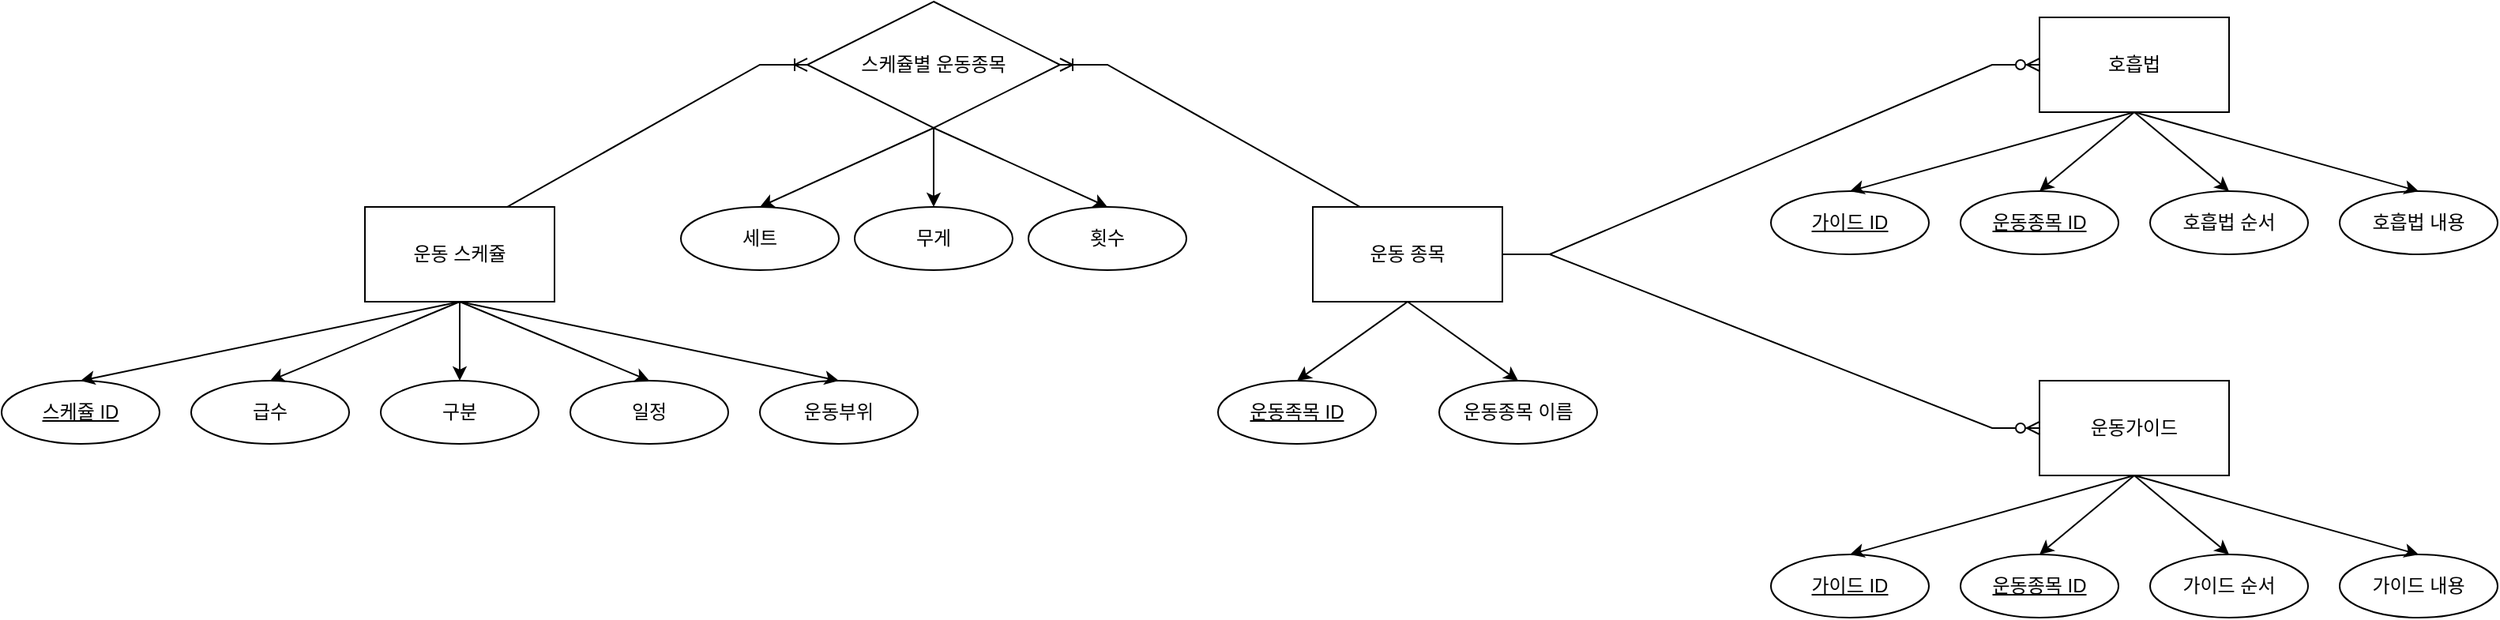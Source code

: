 <mxfile version="18.1.3" type="device"><diagram id="R2lEEEUBdFMjLlhIrx00" name="Page-1"><mxGraphModel dx="1673" dy="820" grid="1" gridSize="10" guides="1" tooltips="1" connect="1" arrows="1" fold="1" page="1" pageScale="1" pageWidth="3300" pageHeight="4681" math="0" shadow="0" extFonts="Permanent Marker^https://fonts.googleapis.com/css?family=Permanent+Marker"><root><mxCell id="0"/><mxCell id="1" parent="0"/><mxCell id="7VOTSlNJ6LZasbRjU2oJ-2" value="운동 스케쥴" style="whiteSpace=wrap;html=1;align=center;" vertex="1" parent="1"><mxGeometry x="1240" y="2730" width="120" height="60" as="geometry"/></mxCell><mxCell id="7VOTSlNJ6LZasbRjU2oJ-3" value="스케쥴 ID" style="ellipse;whiteSpace=wrap;html=1;align=center;fontStyle=4;" vertex="1" parent="1"><mxGeometry x="1010" y="2840" width="100" height="40" as="geometry"/></mxCell><mxCell id="7VOTSlNJ6LZasbRjU2oJ-5" value="급수" style="ellipse;whiteSpace=wrap;html=1;align=center;" vertex="1" parent="1"><mxGeometry x="1130" y="2840" width="100" height="40" as="geometry"/></mxCell><mxCell id="7VOTSlNJ6LZasbRjU2oJ-6" value="일정" style="ellipse;whiteSpace=wrap;html=1;align=center;" vertex="1" parent="1"><mxGeometry x="1370" y="2840" width="100" height="40" as="geometry"/></mxCell><mxCell id="7VOTSlNJ6LZasbRjU2oJ-7" value="운동부위" style="ellipse;whiteSpace=wrap;html=1;align=center;" vertex="1" parent="1"><mxGeometry x="1490" y="2840" width="100" height="40" as="geometry"/></mxCell><mxCell id="7VOTSlNJ6LZasbRjU2oJ-8" value="구분" style="ellipse;whiteSpace=wrap;html=1;align=center;" vertex="1" parent="1"><mxGeometry x="1250" y="2840" width="100" height="40" as="geometry"/></mxCell><mxCell id="7VOTSlNJ6LZasbRjU2oJ-11" value="" style="endArrow=classic;html=1;rounded=0;exitX=0.5;exitY=1;exitDx=0;exitDy=0;entryX=0.5;entryY=0;entryDx=0;entryDy=0;" edge="1" parent="1" source="7VOTSlNJ6LZasbRjU2oJ-2" target="7VOTSlNJ6LZasbRjU2oJ-3"><mxGeometry width="50" height="50" relative="1" as="geometry"><mxPoint x="1290" y="2880" as="sourcePoint"/><mxPoint x="1340" y="2830" as="targetPoint"/></mxGeometry></mxCell><mxCell id="7VOTSlNJ6LZasbRjU2oJ-12" value="" style="endArrow=classic;html=1;rounded=0;exitX=0.5;exitY=1;exitDx=0;exitDy=0;entryX=0.5;entryY=0;entryDx=0;entryDy=0;" edge="1" parent="1" source="7VOTSlNJ6LZasbRjU2oJ-2" target="7VOTSlNJ6LZasbRjU2oJ-7"><mxGeometry width="50" height="50" relative="1" as="geometry"><mxPoint x="1310" y="2800" as="sourcePoint"/><mxPoint x="1070" y="2870" as="targetPoint"/></mxGeometry></mxCell><mxCell id="7VOTSlNJ6LZasbRjU2oJ-13" value="" style="endArrow=classic;html=1;rounded=0;entryX=0.5;entryY=0;entryDx=0;entryDy=0;" edge="1" parent="1" target="7VOTSlNJ6LZasbRjU2oJ-5"><mxGeometry width="50" height="50" relative="1" as="geometry"><mxPoint x="1300" y="2790" as="sourcePoint"/><mxPoint x="1080" y="2880" as="targetPoint"/></mxGeometry></mxCell><mxCell id="7VOTSlNJ6LZasbRjU2oJ-14" value="" style="endArrow=classic;html=1;rounded=0;entryX=0.5;entryY=0;entryDx=0;entryDy=0;" edge="1" parent="1" target="7VOTSlNJ6LZasbRjU2oJ-8"><mxGeometry width="50" height="50" relative="1" as="geometry"><mxPoint x="1300" y="2790" as="sourcePoint"/><mxPoint x="1080" y="2880" as="targetPoint"/></mxGeometry></mxCell><mxCell id="7VOTSlNJ6LZasbRjU2oJ-15" value="" style="endArrow=classic;html=1;rounded=0;entryX=0.5;entryY=0;entryDx=0;entryDy=0;" edge="1" parent="1" target="7VOTSlNJ6LZasbRjU2oJ-6"><mxGeometry width="50" height="50" relative="1" as="geometry"><mxPoint x="1300" y="2790" as="sourcePoint"/><mxPoint x="1100" y="2900" as="targetPoint"/></mxGeometry></mxCell><mxCell id="7VOTSlNJ6LZasbRjU2oJ-16" value="운동 종목" style="whiteSpace=wrap;html=1;align=center;" vertex="1" parent="1"><mxGeometry x="1840" y="2730" width="120" height="60" as="geometry"/></mxCell><mxCell id="7VOTSlNJ6LZasbRjU2oJ-17" value="운동족목 ID" style="ellipse;whiteSpace=wrap;html=1;align=center;fontStyle=4;" vertex="1" parent="1"><mxGeometry x="1780" y="2840" width="100" height="40" as="geometry"/></mxCell><mxCell id="7VOTSlNJ6LZasbRjU2oJ-18" value="운동종목 이름" style="ellipse;whiteSpace=wrap;html=1;align=center;" vertex="1" parent="1"><mxGeometry x="1920" y="2840" width="100" height="40" as="geometry"/></mxCell><mxCell id="7VOTSlNJ6LZasbRjU2oJ-22" value="" style="endArrow=classic;html=1;rounded=0;exitX=0.5;exitY=1;exitDx=0;exitDy=0;entryX=0.5;entryY=0;entryDx=0;entryDy=0;" edge="1" source="7VOTSlNJ6LZasbRjU2oJ-16" target="7VOTSlNJ6LZasbRjU2oJ-17" parent="1"><mxGeometry width="50" height="50" relative="1" as="geometry"><mxPoint x="1840" y="2880" as="sourcePoint"/><mxPoint x="1890" y="2830" as="targetPoint"/></mxGeometry></mxCell><mxCell id="7VOTSlNJ6LZasbRjU2oJ-24" value="" style="endArrow=classic;html=1;rounded=0;entryX=0.5;entryY=0;entryDx=0;entryDy=0;exitX=0.5;exitY=1;exitDx=0;exitDy=0;" edge="1" target="7VOTSlNJ6LZasbRjU2oJ-18" parent="1" source="7VOTSlNJ6LZasbRjU2oJ-16"><mxGeometry width="50" height="50" relative="1" as="geometry"><mxPoint x="1890" y="2790" as="sourcePoint"/><mxPoint x="1670" y="2880" as="targetPoint"/></mxGeometry></mxCell><mxCell id="7VOTSlNJ6LZasbRjU2oJ-30" value="스케쥴별 운동종목" style="shape=rhombus;perimeter=rhombusPerimeter;whiteSpace=wrap;html=1;align=center;" vertex="1" parent="1"><mxGeometry x="1520" y="2600" width="160" height="80" as="geometry"/></mxCell><mxCell id="7VOTSlNJ6LZasbRjU2oJ-32" value="" style="edgeStyle=entityRelationEdgeStyle;fontSize=12;html=1;endArrow=ERoneToMany;rounded=0;entryX=0;entryY=0.5;entryDx=0;entryDy=0;exitX=0.5;exitY=0;exitDx=0;exitDy=0;" edge="1" parent="1" source="7VOTSlNJ6LZasbRjU2oJ-2" target="7VOTSlNJ6LZasbRjU2oJ-30"><mxGeometry width="100" height="100" relative="1" as="geometry"><mxPoint x="1300" y="2660" as="sourcePoint"/><mxPoint x="1370" y="2630" as="targetPoint"/></mxGeometry></mxCell><mxCell id="7VOTSlNJ6LZasbRjU2oJ-33" value="" style="edgeStyle=entityRelationEdgeStyle;fontSize=12;html=1;endArrow=ERoneToMany;rounded=0;exitX=0.5;exitY=0;exitDx=0;exitDy=0;entryX=1;entryY=0.5;entryDx=0;entryDy=0;" edge="1" parent="1" source="7VOTSlNJ6LZasbRjU2oJ-16" target="7VOTSlNJ6LZasbRjU2oJ-30"><mxGeometry width="100" height="100" relative="1" as="geometry"><mxPoint x="1590" y="2740" as="sourcePoint"/><mxPoint x="1710" y="2600" as="targetPoint"/></mxGeometry></mxCell><mxCell id="7VOTSlNJ6LZasbRjU2oJ-34" value="세트" style="ellipse;whiteSpace=wrap;html=1;align=center;" vertex="1" parent="1"><mxGeometry x="1440" y="2730" width="100" height="40" as="geometry"/></mxCell><mxCell id="7VOTSlNJ6LZasbRjU2oJ-35" value="무게" style="ellipse;whiteSpace=wrap;html=1;align=center;" vertex="1" parent="1"><mxGeometry x="1550" y="2730" width="100" height="40" as="geometry"/></mxCell><mxCell id="7VOTSlNJ6LZasbRjU2oJ-36" value="횟수" style="ellipse;whiteSpace=wrap;html=1;align=center;" vertex="1" parent="1"><mxGeometry x="1660" y="2730" width="100" height="40" as="geometry"/></mxCell><mxCell id="7VOTSlNJ6LZasbRjU2oJ-37" value="" style="endArrow=classic;html=1;rounded=0;exitX=0.5;exitY=1;exitDx=0;exitDy=0;entryX=0.5;entryY=0;entryDx=0;entryDy=0;" edge="1" parent="1" source="7VOTSlNJ6LZasbRjU2oJ-30" target="7VOTSlNJ6LZasbRjU2oJ-34"><mxGeometry width="50" height="50" relative="1" as="geometry"><mxPoint x="1310" y="2800" as="sourcePoint"/><mxPoint x="1550" y="2870" as="targetPoint"/></mxGeometry></mxCell><mxCell id="7VOTSlNJ6LZasbRjU2oJ-38" value="" style="endArrow=classic;html=1;rounded=0;exitX=0.5;exitY=1;exitDx=0;exitDy=0;entryX=0.5;entryY=0;entryDx=0;entryDy=0;" edge="1" parent="1" source="7VOTSlNJ6LZasbRjU2oJ-30" target="7VOTSlNJ6LZasbRjU2oJ-36"><mxGeometry width="50" height="50" relative="1" as="geometry"><mxPoint x="1320" y="2810" as="sourcePoint"/><mxPoint x="1560" y="2880" as="targetPoint"/></mxGeometry></mxCell><mxCell id="7VOTSlNJ6LZasbRjU2oJ-39" value="" style="endArrow=classic;html=1;rounded=0;exitX=0.5;exitY=1;exitDx=0;exitDy=0;entryX=0.5;entryY=0;entryDx=0;entryDy=0;" edge="1" parent="1" source="7VOTSlNJ6LZasbRjU2oJ-30" target="7VOTSlNJ6LZasbRjU2oJ-35"><mxGeometry width="50" height="50" relative="1" as="geometry"><mxPoint x="1370" y="2740" as="sourcePoint"/><mxPoint x="1610" y="2810" as="targetPoint"/></mxGeometry></mxCell><mxCell id="7VOTSlNJ6LZasbRjU2oJ-40" value="가이드 ID" style="ellipse;whiteSpace=wrap;html=1;align=center;fontStyle=4;" vertex="1" parent="1"><mxGeometry x="2130" y="2950" width="100" height="40" as="geometry"/></mxCell><mxCell id="7VOTSlNJ6LZasbRjU2oJ-41" value="가이드 순서" style="ellipse;whiteSpace=wrap;html=1;align=center;" vertex="1" parent="1"><mxGeometry x="2370" y="2950" width="100" height="40" as="geometry"/></mxCell><mxCell id="7VOTSlNJ6LZasbRjU2oJ-44" value="가이드 내용" style="ellipse;whiteSpace=wrap;html=1;align=center;" vertex="1" parent="1"><mxGeometry x="2490" y="2950" width="100" height="40" as="geometry"/></mxCell><mxCell id="7VOTSlNJ6LZasbRjU2oJ-45" value="운동가이드" style="whiteSpace=wrap;html=1;align=center;" vertex="1" parent="1"><mxGeometry x="2300" y="2840" width="120" height="60" as="geometry"/></mxCell><mxCell id="7VOTSlNJ6LZasbRjU2oJ-48" value="" style="endArrow=classic;html=1;rounded=0;entryX=0.5;entryY=0;entryDx=0;entryDy=0;exitX=0.5;exitY=1;exitDx=0;exitDy=0;" edge="1" parent="1" source="7VOTSlNJ6LZasbRjU2oJ-45" target="7VOTSlNJ6LZasbRjU2oJ-40"><mxGeometry width="50" height="50" relative="1" as="geometry"><mxPoint x="2330" y="2840" as="sourcePoint"/><mxPoint x="2380" y="2790" as="targetPoint"/></mxGeometry></mxCell><mxCell id="7VOTSlNJ6LZasbRjU2oJ-49" value="" style="endArrow=classic;html=1;rounded=0;entryX=0.5;entryY=0;entryDx=0;entryDy=0;exitX=0.5;exitY=1;exitDx=0;exitDy=0;" edge="1" parent="1" source="7VOTSlNJ6LZasbRjU2oJ-45" target="7VOTSlNJ6LZasbRjU2oJ-41"><mxGeometry width="50" height="50" relative="1" as="geometry"><mxPoint x="2330" y="2900" as="sourcePoint"/><mxPoint x="2220" y="2960" as="targetPoint"/></mxGeometry></mxCell><mxCell id="7VOTSlNJ6LZasbRjU2oJ-50" value="" style="endArrow=classic;html=1;rounded=0;entryX=0.5;entryY=0;entryDx=0;entryDy=0;exitX=0.5;exitY=1;exitDx=0;exitDy=0;" edge="1" parent="1" source="7VOTSlNJ6LZasbRjU2oJ-45" target="7VOTSlNJ6LZasbRjU2oJ-44"><mxGeometry width="50" height="50" relative="1" as="geometry"><mxPoint x="2350" y="2920" as="sourcePoint"/><mxPoint x="2230" y="2970" as="targetPoint"/></mxGeometry></mxCell><mxCell id="7VOTSlNJ6LZasbRjU2oJ-51" value="운동종목 ID" style="ellipse;whiteSpace=wrap;html=1;align=center;fontStyle=4;" vertex="1" parent="1"><mxGeometry x="2250" y="2950" width="100" height="40" as="geometry"/></mxCell><mxCell id="7VOTSlNJ6LZasbRjU2oJ-52" value="" style="endArrow=classic;html=1;rounded=0;entryX=0.5;entryY=0;entryDx=0;entryDy=0;exitX=0.5;exitY=1;exitDx=0;exitDy=0;" edge="1" parent="1" source="7VOTSlNJ6LZasbRjU2oJ-45" target="7VOTSlNJ6LZasbRjU2oJ-51"><mxGeometry width="50" height="50" relative="1" as="geometry"><mxPoint x="2370" y="2910" as="sourcePoint"/><mxPoint x="2430" y="2960" as="targetPoint"/></mxGeometry></mxCell><mxCell id="7VOTSlNJ6LZasbRjU2oJ-53" value="가이드 ID" style="ellipse;whiteSpace=wrap;html=1;align=center;fontStyle=4;" vertex="1" parent="1"><mxGeometry x="2130" y="2720" width="100" height="40" as="geometry"/></mxCell><mxCell id="7VOTSlNJ6LZasbRjU2oJ-54" value="호흡법 순서" style="ellipse;whiteSpace=wrap;html=1;align=center;" vertex="1" parent="1"><mxGeometry x="2370" y="2720" width="100" height="40" as="geometry"/></mxCell><mxCell id="7VOTSlNJ6LZasbRjU2oJ-55" value="호흡법 내용" style="ellipse;whiteSpace=wrap;html=1;align=center;" vertex="1" parent="1"><mxGeometry x="2490" y="2720" width="100" height="40" as="geometry"/></mxCell><mxCell id="7VOTSlNJ6LZasbRjU2oJ-56" value="호흡법" style="whiteSpace=wrap;html=1;align=center;" vertex="1" parent="1"><mxGeometry x="2300" y="2610" width="120" height="60" as="geometry"/></mxCell><mxCell id="7VOTSlNJ6LZasbRjU2oJ-57" value="" style="endArrow=classic;html=1;rounded=0;entryX=0.5;entryY=0;entryDx=0;entryDy=0;exitX=0.5;exitY=1;exitDx=0;exitDy=0;" edge="1" source="7VOTSlNJ6LZasbRjU2oJ-56" target="7VOTSlNJ6LZasbRjU2oJ-53" parent="1"><mxGeometry width="50" height="50" relative="1" as="geometry"><mxPoint x="2330" y="2610" as="sourcePoint"/><mxPoint x="2380" y="2560" as="targetPoint"/></mxGeometry></mxCell><mxCell id="7VOTSlNJ6LZasbRjU2oJ-58" value="" style="endArrow=classic;html=1;rounded=0;entryX=0.5;entryY=0;entryDx=0;entryDy=0;exitX=0.5;exitY=1;exitDx=0;exitDy=0;" edge="1" source="7VOTSlNJ6LZasbRjU2oJ-56" target="7VOTSlNJ6LZasbRjU2oJ-54" parent="1"><mxGeometry width="50" height="50" relative="1" as="geometry"><mxPoint x="2330" y="2670" as="sourcePoint"/><mxPoint x="2220" y="2730" as="targetPoint"/></mxGeometry></mxCell><mxCell id="7VOTSlNJ6LZasbRjU2oJ-59" value="" style="endArrow=classic;html=1;rounded=0;entryX=0.5;entryY=0;entryDx=0;entryDy=0;exitX=0.5;exitY=1;exitDx=0;exitDy=0;" edge="1" source="7VOTSlNJ6LZasbRjU2oJ-56" target="7VOTSlNJ6LZasbRjU2oJ-55" parent="1"><mxGeometry width="50" height="50" relative="1" as="geometry"><mxPoint x="2350" y="2690" as="sourcePoint"/><mxPoint x="2230" y="2740" as="targetPoint"/></mxGeometry></mxCell><mxCell id="7VOTSlNJ6LZasbRjU2oJ-60" value="운동종목 ID" style="ellipse;whiteSpace=wrap;html=1;align=center;fontStyle=4;" vertex="1" parent="1"><mxGeometry x="2250" y="2720" width="100" height="40" as="geometry"/></mxCell><mxCell id="7VOTSlNJ6LZasbRjU2oJ-61" value="" style="endArrow=classic;html=1;rounded=0;entryX=0.5;entryY=0;entryDx=0;entryDy=0;exitX=0.5;exitY=1;exitDx=0;exitDy=0;" edge="1" source="7VOTSlNJ6LZasbRjU2oJ-56" target="7VOTSlNJ6LZasbRjU2oJ-60" parent="1"><mxGeometry width="50" height="50" relative="1" as="geometry"><mxPoint x="2370" y="2680" as="sourcePoint"/><mxPoint x="2430" y="2730" as="targetPoint"/></mxGeometry></mxCell><mxCell id="7VOTSlNJ6LZasbRjU2oJ-62" value="" style="edgeStyle=entityRelationEdgeStyle;fontSize=12;html=1;endArrow=ERzeroToMany;endFill=1;rounded=0;entryX=0;entryY=0.5;entryDx=0;entryDy=0;exitX=1;exitY=0.5;exitDx=0;exitDy=0;" edge="1" parent="1" source="7VOTSlNJ6LZasbRjU2oJ-16" target="7VOTSlNJ6LZasbRjU2oJ-56"><mxGeometry width="100" height="100" relative="1" as="geometry"><mxPoint x="1810" y="2680" as="sourcePoint"/><mxPoint x="1910" y="2580" as="targetPoint"/></mxGeometry></mxCell><mxCell id="7VOTSlNJ6LZasbRjU2oJ-63" value="" style="edgeStyle=entityRelationEdgeStyle;fontSize=12;html=1;endArrow=ERzeroToMany;endFill=1;rounded=0;entryX=0;entryY=0.5;entryDx=0;entryDy=0;exitX=1;exitY=0.5;exitDx=0;exitDy=0;" edge="1" parent="1" source="7VOTSlNJ6LZasbRjU2oJ-16" target="7VOTSlNJ6LZasbRjU2oJ-45"><mxGeometry width="100" height="100" relative="1" as="geometry"><mxPoint x="1810" y="2680" as="sourcePoint"/><mxPoint x="1910" y="2580" as="targetPoint"/></mxGeometry></mxCell></root></mxGraphModel></diagram></mxfile>